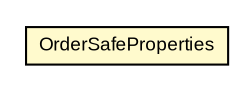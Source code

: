#!/usr/local/bin/dot
#
# Class diagram 
# Generated by UMLGraph version R5_6-24-gf6e263 (http://www.umlgraph.org/)
#

digraph G {
	edge [fontname="arial",fontsize=10,labelfontname="arial",labelfontsize=10];
	node [fontname="arial",fontsize=10,shape=plaintext];
	nodesep=0.25;
	ranksep=0.5;
	// com.google.code.play.OrderSafeProperties
	c667 [label=<<table title="com.google.code.play.OrderSafeProperties" border="0" cellborder="1" cellspacing="0" cellpadding="2" port="p" bgcolor="lemonChiffon" href="./OrderSafeProperties.html">
		<tr><td><table border="0" cellspacing="0" cellpadding="1">
<tr><td align="center" balign="center"> OrderSafeProperties </td></tr>
		</table></td></tr>
		</table>>, URL="./OrderSafeProperties.html", fontname="arial", fontcolor="black", fontsize=9.0];
}

